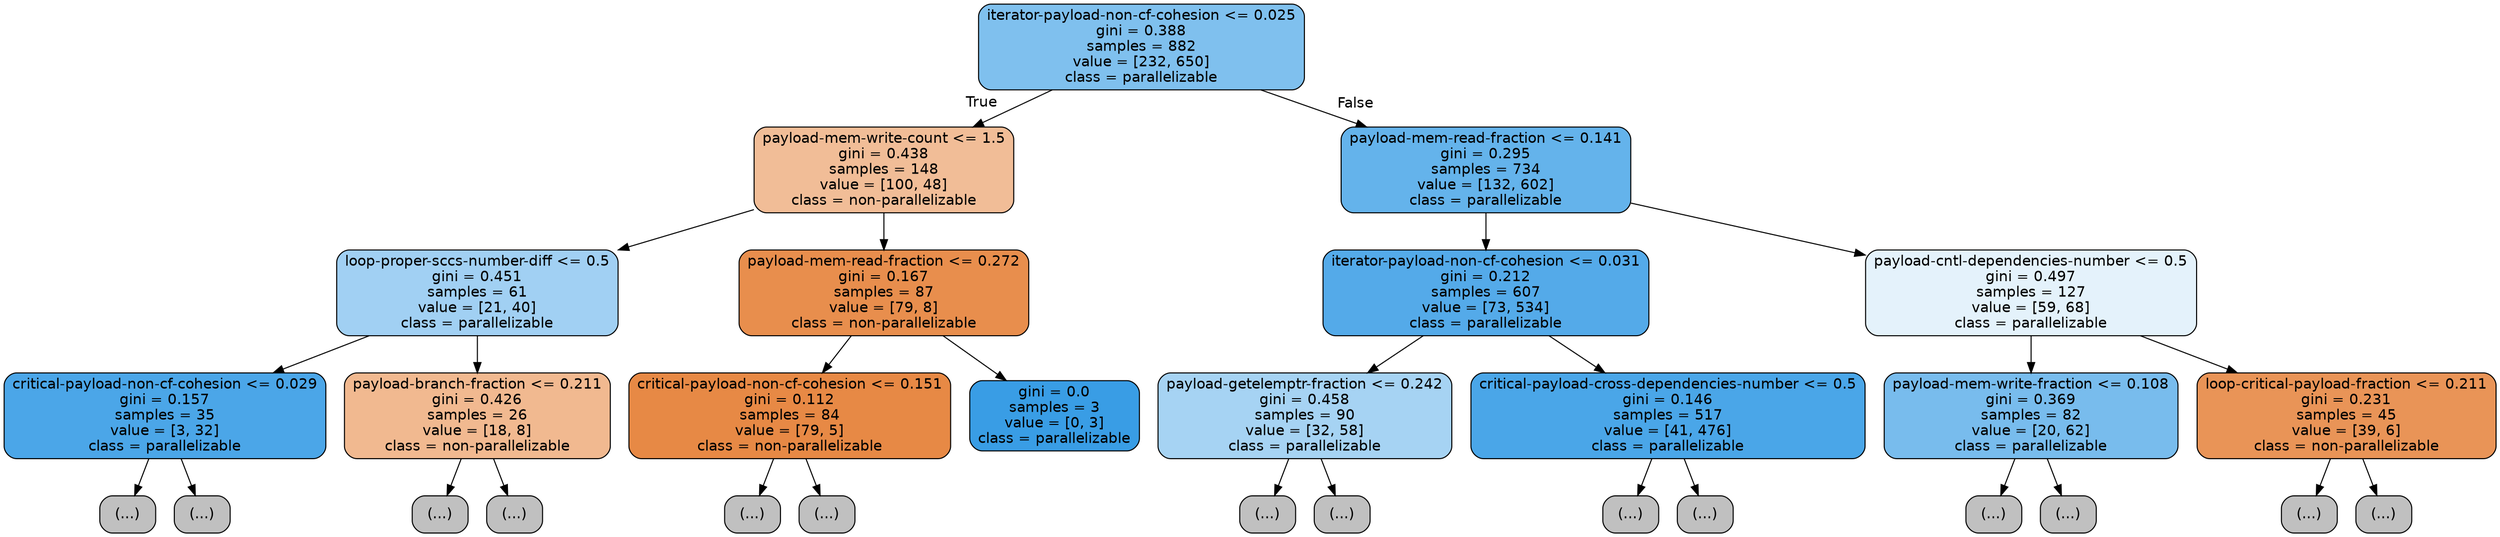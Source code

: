 digraph Tree {
node [shape=box, style="filled, rounded", color="black", fontname=helvetica] ;
edge [fontname=helvetica] ;
0 [label="iterator-payload-non-cf-cohesion <= 0.025\ngini = 0.388\nsamples = 882\nvalue = [232, 650]\nclass = parallelizable", fillcolor="#399de5a4"] ;
1 [label="payload-mem-write-count <= 1.5\ngini = 0.438\nsamples = 148\nvalue = [100, 48]\nclass = non-parallelizable", fillcolor="#e5813985"] ;
0 -> 1 [labeldistance=2.5, labelangle=45, headlabel="True"] ;
2 [label="loop-proper-sccs-number-diff <= 0.5\ngini = 0.451\nsamples = 61\nvalue = [21, 40]\nclass = parallelizable", fillcolor="#399de579"] ;
1 -> 2 ;
3 [label="critical-payload-non-cf-cohesion <= 0.029\ngini = 0.157\nsamples = 35\nvalue = [3, 32]\nclass = parallelizable", fillcolor="#399de5e7"] ;
2 -> 3 ;
4 [label="(...)", fillcolor="#C0C0C0"] ;
3 -> 4 ;
5 [label="(...)", fillcolor="#C0C0C0"] ;
3 -> 5 ;
10 [label="payload-branch-fraction <= 0.211\ngini = 0.426\nsamples = 26\nvalue = [18, 8]\nclass = non-parallelizable", fillcolor="#e581398e"] ;
2 -> 10 ;
11 [label="(...)", fillcolor="#C0C0C0"] ;
10 -> 11 ;
12 [label="(...)", fillcolor="#C0C0C0"] ;
10 -> 12 ;
21 [label="payload-mem-read-fraction <= 0.272\ngini = 0.167\nsamples = 87\nvalue = [79, 8]\nclass = non-parallelizable", fillcolor="#e58139e5"] ;
1 -> 21 ;
22 [label="critical-payload-non-cf-cohesion <= 0.151\ngini = 0.112\nsamples = 84\nvalue = [79, 5]\nclass = non-parallelizable", fillcolor="#e58139ef"] ;
21 -> 22 ;
23 [label="(...)", fillcolor="#C0C0C0"] ;
22 -> 23 ;
34 [label="(...)", fillcolor="#C0C0C0"] ;
22 -> 34 ;
35 [label="gini = 0.0\nsamples = 3\nvalue = [0, 3]\nclass = parallelizable", fillcolor="#399de5ff"] ;
21 -> 35 ;
36 [label="payload-mem-read-fraction <= 0.141\ngini = 0.295\nsamples = 734\nvalue = [132, 602]\nclass = parallelizable", fillcolor="#399de5c7"] ;
0 -> 36 [labeldistance=2.5, labelangle=-45, headlabel="False"] ;
37 [label="iterator-payload-non-cf-cohesion <= 0.031\ngini = 0.212\nsamples = 607\nvalue = [73, 534]\nclass = parallelizable", fillcolor="#399de5dc"] ;
36 -> 37 ;
38 [label="payload-getelemptr-fraction <= 0.242\ngini = 0.458\nsamples = 90\nvalue = [32, 58]\nclass = parallelizable", fillcolor="#399de572"] ;
37 -> 38 ;
39 [label="(...)", fillcolor="#C0C0C0"] ;
38 -> 39 ;
44 [label="(...)", fillcolor="#C0C0C0"] ;
38 -> 44 ;
53 [label="critical-payload-cross-dependencies-number <= 0.5\ngini = 0.146\nsamples = 517\nvalue = [41, 476]\nclass = parallelizable", fillcolor="#399de5e9"] ;
37 -> 53 ;
54 [label="(...)", fillcolor="#C0C0C0"] ;
53 -> 54 ;
123 [label="(...)", fillcolor="#C0C0C0"] ;
53 -> 123 ;
126 [label="payload-cntl-dependencies-number <= 0.5\ngini = 0.497\nsamples = 127\nvalue = [59, 68]\nclass = parallelizable", fillcolor="#399de522"] ;
36 -> 126 ;
127 [label="payload-mem-write-fraction <= 0.108\ngini = 0.369\nsamples = 82\nvalue = [20, 62]\nclass = parallelizable", fillcolor="#399de5ad"] ;
126 -> 127 ;
128 [label="(...)", fillcolor="#C0C0C0"] ;
127 -> 128 ;
153 [label="(...)", fillcolor="#C0C0C0"] ;
127 -> 153 ;
154 [label="loop-critical-payload-fraction <= 0.211\ngini = 0.231\nsamples = 45\nvalue = [39, 6]\nclass = non-parallelizable", fillcolor="#e58139d8"] ;
126 -> 154 ;
155 [label="(...)", fillcolor="#C0C0C0"] ;
154 -> 155 ;
158 [label="(...)", fillcolor="#C0C0C0"] ;
154 -> 158 ;
}